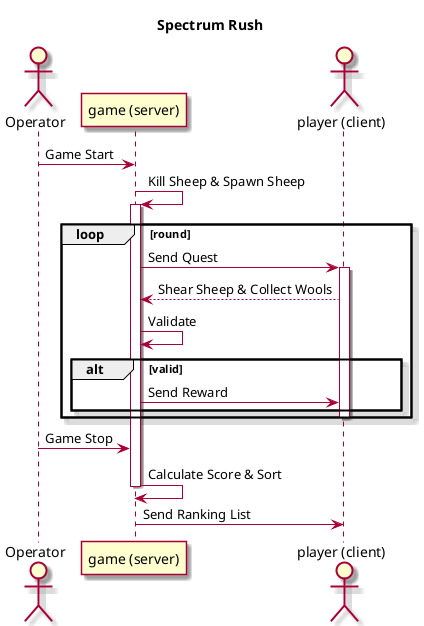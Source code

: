 @startuml

title Spectrum Rush

skin rose

actor Operator

participant "game (server)" as server
actor "player (client)" as client

Operator -> server: Game Start
server -> server: Kill Sheep & Spawn Sheep
activate server
loop round
    server -> client: Send Quest
    activate client
    client --> server: Shear Sheep & Collect Wools
    server -> server: Validate
    alt valid
        server -> client: Send Reward
    end
    deactivate client
end

Operator -> server: Game Stop
server -> server: Calculate Score & Sort
deactivate server
server -> client: Send Ranking List


@enduml